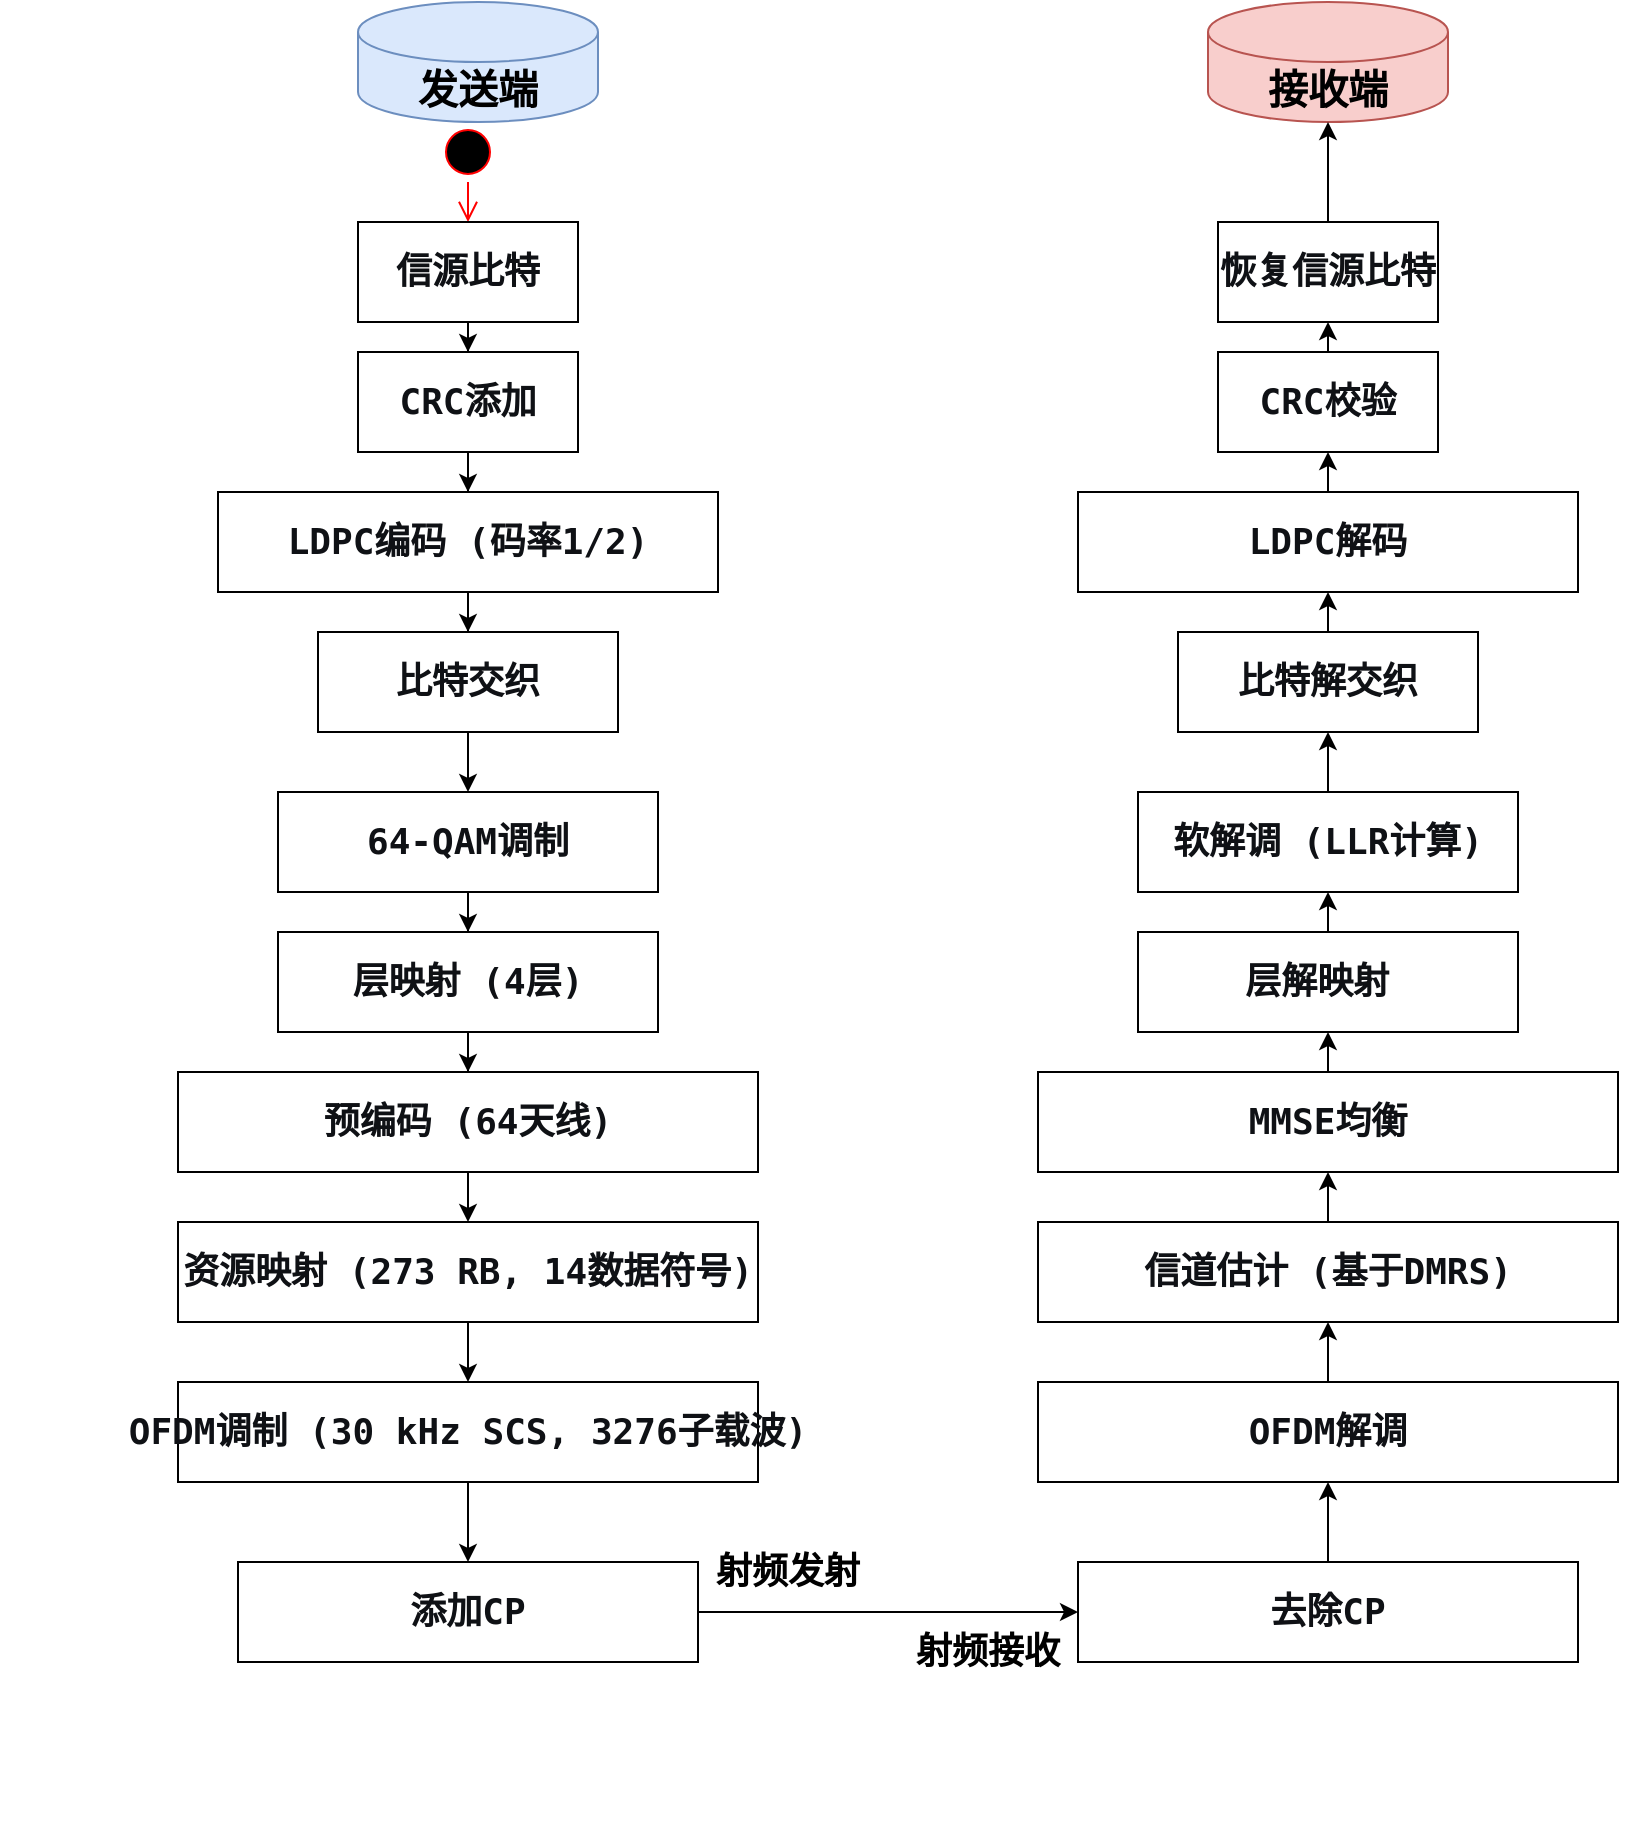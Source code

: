 <mxfile version="28.2.7">
  <diagram name="第 1 页" id="WYQrjpRqHInBqinPyGyh">
    <mxGraphModel dx="1418" dy="794" grid="1" gridSize="10" guides="1" tooltips="1" connect="1" arrows="1" fold="1" page="1" pageScale="1" pageWidth="827" pageHeight="1169" math="0" shadow="0">
      <root>
        <mxCell id="0" />
        <mxCell id="1" parent="0" />
        <mxCell id="lKNXnbfTxWwkjVr-S2yI-1" value="&lt;font style=&quot;font-size: 20px;&quot;&gt;&lt;b&gt;发送端&lt;/b&gt;&lt;/font&gt;" style="shape=cylinder3;whiteSpace=wrap;html=1;boundedLbl=1;backgroundOutline=1;size=15;fillColor=#dae8fc;strokeColor=#6c8ebf;" vertex="1" parent="1">
          <mxGeometry x="130" y="150" width="120" height="60" as="geometry" />
        </mxCell>
        <mxCell id="lKNXnbfTxWwkjVr-S2yI-2" value="&lt;font style=&quot;font-size: 20px;&quot;&gt;&lt;b&gt;接收端&lt;/b&gt;&lt;/font&gt;" style="shape=cylinder3;whiteSpace=wrap;html=1;boundedLbl=1;backgroundOutline=1;size=15;fillColor=#f8cecc;strokeColor=#b85450;" vertex="1" parent="1">
          <mxGeometry x="555" y="150" width="120" height="60" as="geometry" />
        </mxCell>
        <mxCell id="lKNXnbfTxWwkjVr-S2yI-3" value="" style="ellipse;html=1;shape=startState;fillColor=#000000;strokeColor=#ff0000;" vertex="1" parent="1">
          <mxGeometry x="170" y="210" width="30" height="30" as="geometry" />
        </mxCell>
        <mxCell id="lKNXnbfTxWwkjVr-S2yI-4" value="" style="edgeStyle=orthogonalEdgeStyle;html=1;verticalAlign=bottom;endArrow=open;endSize=8;strokeColor=#ff0000;rounded=0;" edge="1" source="lKNXnbfTxWwkjVr-S2yI-3" parent="1" target="lKNXnbfTxWwkjVr-S2yI-5">
          <mxGeometry relative="1" as="geometry">
            <mxPoint x="185" y="300" as="targetPoint" />
          </mxGeometry>
        </mxCell>
        <mxCell id="lKNXnbfTxWwkjVr-S2yI-7" value="" style="edgeStyle=orthogonalEdgeStyle;rounded=0;orthogonalLoop=1;jettySize=auto;html=1;" edge="1" parent="1" source="lKNXnbfTxWwkjVr-S2yI-5" target="lKNXnbfTxWwkjVr-S2yI-6">
          <mxGeometry relative="1" as="geometry" />
        </mxCell>
        <mxCell id="lKNXnbfTxWwkjVr-S2yI-5" value="&lt;pre style=&quot;font-variant-numeric: normal; font-variant-east-asian: normal; font-variant-alternates: normal; font-size-adjust: none; font-kerning: auto; font-optical-sizing: auto; font-feature-settings: normal; font-variation-settings: normal; font-variant-position: normal; font-variant-emoji: normal; font-stretch: normal; line-height: 22px; font-family: Menlo, Monaco, Consolas, &amp;quot;Cascadia Mono&amp;quot;, &amp;quot;Ubuntu Mono&amp;quot;, &amp;quot;DejaVu Sans Mono&amp;quot;, &amp;quot;Liberation Mono&amp;quot;, &amp;quot;JetBrains Mono&amp;quot;, &amp;quot;Fira Code&amp;quot;, Cousine, &amp;quot;Roboto Mono&amp;quot;, &amp;quot;Courier New&amp;quot;, Courier, sans-serif, system-ui; overflow: auto; text-wrap-mode: wrap; word-break: break-all; padding: 16px; color: rgb(15, 17, 21); text-align: start; margin: 0px !important;&quot;&gt;&lt;font style=&quot;font-size: 18px;&quot;&gt;&lt;b&gt;信源比特&lt;/b&gt;&lt;/font&gt;&lt;/pre&gt;" style="html=1;whiteSpace=wrap;" vertex="1" parent="1">
          <mxGeometry x="130" y="260" width="110" height="50" as="geometry" />
        </mxCell>
        <mxCell id="lKNXnbfTxWwkjVr-S2yI-9" value="" style="edgeStyle=orthogonalEdgeStyle;rounded=0;orthogonalLoop=1;jettySize=auto;html=1;" edge="1" parent="1" source="lKNXnbfTxWwkjVr-S2yI-6" target="lKNXnbfTxWwkjVr-S2yI-8">
          <mxGeometry relative="1" as="geometry" />
        </mxCell>
        <mxCell id="lKNXnbfTxWwkjVr-S2yI-6" value="&lt;pre style=&quot;font-variant-numeric: normal; font-variant-east-asian: normal; font-variant-alternates: normal; font-size-adjust: none; font-kerning: auto; font-optical-sizing: auto; font-feature-settings: normal; font-variation-settings: normal; font-variant-position: normal; font-variant-emoji: normal; font-stretch: normal; line-height: 22px; font-family: Menlo, Monaco, Consolas, &amp;quot;Cascadia Mono&amp;quot;, &amp;quot;Ubuntu Mono&amp;quot;, &amp;quot;DejaVu Sans Mono&amp;quot;, &amp;quot;Liberation Mono&amp;quot;, &amp;quot;JetBrains Mono&amp;quot;, &amp;quot;Fira Code&amp;quot;, Cousine, &amp;quot;Roboto Mono&amp;quot;, &amp;quot;Courier New&amp;quot;, Courier, sans-serif, system-ui; overflow: auto; text-wrap-mode: wrap; word-break: break-all; padding: 16px; color: rgb(15, 17, 21); text-align: start; margin: 0px !important;&quot;&gt;&lt;font style=&quot;font-size: 18px;&quot;&gt;&lt;b&gt;CRC添加&lt;/b&gt;&lt;/font&gt;&lt;/pre&gt;" style="html=1;whiteSpace=wrap;" vertex="1" parent="1">
          <mxGeometry x="130" y="325" width="110" height="50" as="geometry" />
        </mxCell>
        <mxCell id="lKNXnbfTxWwkjVr-S2yI-11" value="" style="edgeStyle=orthogonalEdgeStyle;rounded=0;orthogonalLoop=1;jettySize=auto;html=1;" edge="1" parent="1" source="lKNXnbfTxWwkjVr-S2yI-8" target="lKNXnbfTxWwkjVr-S2yI-10">
          <mxGeometry relative="1" as="geometry" />
        </mxCell>
        <mxCell id="lKNXnbfTxWwkjVr-S2yI-8" value="&lt;pre style=&quot;font-variant-numeric: normal; font-variant-east-asian: normal; font-variant-alternates: normal; font-size-adjust: none; font-kerning: auto; font-optical-sizing: auto; font-feature-settings: normal; font-variation-settings: normal; font-variant-position: normal; font-variant-emoji: normal; font-stretch: normal; line-height: 22px; font-family: Menlo, Monaco, Consolas, &amp;quot;Cascadia Mono&amp;quot;, &amp;quot;Ubuntu Mono&amp;quot;, &amp;quot;DejaVu Sans Mono&amp;quot;, &amp;quot;Liberation Mono&amp;quot;, &amp;quot;JetBrains Mono&amp;quot;, &amp;quot;Fira Code&amp;quot;, Cousine, &amp;quot;Roboto Mono&amp;quot;, &amp;quot;Courier New&amp;quot;, Courier, sans-serif, system-ui; overflow: auto; text-wrap-mode: wrap; word-break: break-all; padding: 16px; color: rgb(15, 17, 21); text-align: start; margin: 0px !important;&quot;&gt;&lt;pre style=&quot;font-variant-numeric: normal; font-variant-east-asian: normal; font-variant-alternates: normal; font-size-adjust: none; font-kerning: auto; font-optical-sizing: auto; font-feature-settings: normal; font-variation-settings: normal; font-variant-position: normal; font-variant-emoji: normal; font-stretch: normal; line-height: 22px; font-family: Menlo, Monaco, Consolas, &amp;quot;Cascadia Mono&amp;quot;, &amp;quot;Ubuntu Mono&amp;quot;, &amp;quot;DejaVu Sans Mono&amp;quot;, &amp;quot;Liberation Mono&amp;quot;, &amp;quot;JetBrains Mono&amp;quot;, &amp;quot;Fira Code&amp;quot;, Cousine, &amp;quot;Roboto Mono&amp;quot;, &amp;quot;Courier New&amp;quot;, Courier, sans-serif, system-ui; overflow: auto; text-wrap-mode: wrap; word-break: break-all; padding: 16px; margin: 0px !important;&quot;&gt;&lt;font style=&quot;font-size: 18px;&quot;&gt;&lt;b style=&quot;&quot;&gt;LDPC编码 (码率1/2)&lt;/b&gt;&lt;/font&gt;&lt;/pre&gt;&lt;/pre&gt;" style="html=1;whiteSpace=wrap;" vertex="1" parent="1">
          <mxGeometry x="60" y="395" width="250" height="50" as="geometry" />
        </mxCell>
        <mxCell id="lKNXnbfTxWwkjVr-S2yI-13" value="" style="edgeStyle=orthogonalEdgeStyle;rounded=0;orthogonalLoop=1;jettySize=auto;html=1;" edge="1" parent="1" source="lKNXnbfTxWwkjVr-S2yI-10" target="lKNXnbfTxWwkjVr-S2yI-12">
          <mxGeometry relative="1" as="geometry" />
        </mxCell>
        <mxCell id="lKNXnbfTxWwkjVr-S2yI-10" value="&lt;pre style=&quot;font-variant-numeric: normal; font-variant-east-asian: normal; font-variant-alternates: normal; font-size-adjust: none; font-kerning: auto; font-optical-sizing: auto; font-feature-settings: normal; font-variation-settings: normal; font-variant-position: normal; font-variant-emoji: normal; font-stretch: normal; line-height: 22px; font-family: Menlo, Monaco, Consolas, &amp;quot;Cascadia Mono&amp;quot;, &amp;quot;Ubuntu Mono&amp;quot;, &amp;quot;DejaVu Sans Mono&amp;quot;, &amp;quot;Liberation Mono&amp;quot;, &amp;quot;JetBrains Mono&amp;quot;, &amp;quot;Fira Code&amp;quot;, Cousine, &amp;quot;Roboto Mono&amp;quot;, &amp;quot;Courier New&amp;quot;, Courier, sans-serif, system-ui; overflow: auto; text-wrap-mode: wrap; word-break: break-all; padding: 16px; color: rgb(15, 17, 21); text-align: start; margin: 0px !important;&quot;&gt;&lt;pre style=&quot;font-variant-numeric: normal; font-variant-east-asian: normal; font-variant-alternates: normal; font-size-adjust: none; font-kerning: auto; font-optical-sizing: auto; font-feature-settings: normal; font-variation-settings: normal; font-variant-position: normal; font-variant-emoji: normal; font-stretch: normal; line-height: 22px; font-family: Menlo, Monaco, Consolas, &amp;quot;Cascadia Mono&amp;quot;, &amp;quot;Ubuntu Mono&amp;quot;, &amp;quot;DejaVu Sans Mono&amp;quot;, &amp;quot;Liberation Mono&amp;quot;, &amp;quot;JetBrains Mono&amp;quot;, &amp;quot;Fira Code&amp;quot;, Cousine, &amp;quot;Roboto Mono&amp;quot;, &amp;quot;Courier New&amp;quot;, Courier, sans-serif, system-ui; overflow: auto; text-wrap-mode: wrap; word-break: break-all; padding: 16px; margin: 0px !important;&quot;&gt;&lt;font style=&quot;font-size: 18px;&quot;&gt;&lt;b&gt;比特交织&lt;/b&gt;&lt;/font&gt;&lt;/pre&gt;&lt;/pre&gt;" style="html=1;whiteSpace=wrap;" vertex="1" parent="1">
          <mxGeometry x="110" y="465" width="150" height="50" as="geometry" />
        </mxCell>
        <mxCell id="lKNXnbfTxWwkjVr-S2yI-15" value="" style="edgeStyle=orthogonalEdgeStyle;rounded=0;orthogonalLoop=1;jettySize=auto;html=1;" edge="1" parent="1" source="lKNXnbfTxWwkjVr-S2yI-12" target="lKNXnbfTxWwkjVr-S2yI-14">
          <mxGeometry relative="1" as="geometry" />
        </mxCell>
        <mxCell id="lKNXnbfTxWwkjVr-S2yI-12" value="&lt;pre style=&quot;font-variant-numeric: normal; font-variant-east-asian: normal; font-variant-alternates: normal; font-size-adjust: none; font-kerning: auto; font-optical-sizing: auto; font-feature-settings: normal; font-variation-settings: normal; font-variant-position: normal; font-variant-emoji: normal; font-stretch: normal; line-height: 22px; font-family: Menlo, Monaco, Consolas, &amp;quot;Cascadia Mono&amp;quot;, &amp;quot;Ubuntu Mono&amp;quot;, &amp;quot;DejaVu Sans Mono&amp;quot;, &amp;quot;Liberation Mono&amp;quot;, &amp;quot;JetBrains Mono&amp;quot;, &amp;quot;Fira Code&amp;quot;, Cousine, &amp;quot;Roboto Mono&amp;quot;, &amp;quot;Courier New&amp;quot;, Courier, sans-serif, system-ui; overflow: auto; text-wrap-mode: wrap; word-break: break-all; padding: 16px; color: rgb(15, 17, 21); text-align: start; margin: 0px !important;&quot;&gt;&lt;pre style=&quot;font-variant-numeric: normal; font-variant-east-asian: normal; font-variant-alternates: normal; font-size-adjust: none; font-kerning: auto; font-optical-sizing: auto; font-feature-settings: normal; font-variation-settings: normal; font-variant-position: normal; font-variant-emoji: normal; font-stretch: normal; line-height: 22px; font-family: Menlo, Monaco, Consolas, &amp;quot;Cascadia Mono&amp;quot;, &amp;quot;Ubuntu Mono&amp;quot;, &amp;quot;DejaVu Sans Mono&amp;quot;, &amp;quot;Liberation Mono&amp;quot;, &amp;quot;JetBrains Mono&amp;quot;, &amp;quot;Fira Code&amp;quot;, Cousine, &amp;quot;Roboto Mono&amp;quot;, &amp;quot;Courier New&amp;quot;, Courier, sans-serif, system-ui; overflow: auto; text-wrap-mode: wrap; word-break: break-all; padding: 16px; margin: 0px !important;&quot;&gt;&lt;font style=&quot;font-size: 18px;&quot;&gt;&lt;b&gt;64-QAM调制&lt;/b&gt;&lt;/font&gt;&lt;/pre&gt;&lt;/pre&gt;" style="html=1;whiteSpace=wrap;" vertex="1" parent="1">
          <mxGeometry x="90" y="545" width="190" height="50" as="geometry" />
        </mxCell>
        <mxCell id="lKNXnbfTxWwkjVr-S2yI-17" value="" style="edgeStyle=orthogonalEdgeStyle;rounded=0;orthogonalLoop=1;jettySize=auto;html=1;" edge="1" parent="1" source="lKNXnbfTxWwkjVr-S2yI-14" target="lKNXnbfTxWwkjVr-S2yI-16">
          <mxGeometry relative="1" as="geometry" />
        </mxCell>
        <mxCell id="lKNXnbfTxWwkjVr-S2yI-14" value="&lt;pre style=&quot;font-variant-numeric: normal; font-variant-east-asian: normal; font-variant-alternates: normal; font-size-adjust: none; font-kerning: auto; font-optical-sizing: auto; font-feature-settings: normal; font-variation-settings: normal; font-variant-position: normal; font-variant-emoji: normal; font-stretch: normal; line-height: 22px; font-family: Menlo, Monaco, Consolas, &amp;quot;Cascadia Mono&amp;quot;, &amp;quot;Ubuntu Mono&amp;quot;, &amp;quot;DejaVu Sans Mono&amp;quot;, &amp;quot;Liberation Mono&amp;quot;, &amp;quot;JetBrains Mono&amp;quot;, &amp;quot;Fira Code&amp;quot;, Cousine, &amp;quot;Roboto Mono&amp;quot;, &amp;quot;Courier New&amp;quot;, Courier, sans-serif, system-ui; overflow: auto; text-wrap-mode: wrap; word-break: break-all; padding: 16px; color: rgb(15, 17, 21); text-align: start; margin: 0px !important;&quot;&gt;&lt;pre style=&quot;font-variant-numeric: normal; font-variant-east-asian: normal; font-variant-alternates: normal; font-size-adjust: none; font-kerning: auto; font-optical-sizing: auto; font-feature-settings: normal; font-variation-settings: normal; font-variant-position: normal; font-variant-emoji: normal; font-stretch: normal; line-height: 22px; font-family: Menlo, Monaco, Consolas, &amp;quot;Cascadia Mono&amp;quot;, &amp;quot;Ubuntu Mono&amp;quot;, &amp;quot;DejaVu Sans Mono&amp;quot;, &amp;quot;Liberation Mono&amp;quot;, &amp;quot;JetBrains Mono&amp;quot;, &amp;quot;Fira Code&amp;quot;, Cousine, &amp;quot;Roboto Mono&amp;quot;, &amp;quot;Courier New&amp;quot;, Courier, sans-serif, system-ui; overflow: auto; text-wrap-mode: wrap; word-break: break-all; padding: 16px; margin: 0px !important;&quot;&gt;&lt;font style=&quot;font-size: 18px;&quot;&gt;&lt;b&gt;层映射 (4层)&lt;/b&gt;&lt;/font&gt;&lt;/pre&gt;&lt;/pre&gt;" style="html=1;whiteSpace=wrap;" vertex="1" parent="1">
          <mxGeometry x="90" y="615" width="190" height="50" as="geometry" />
        </mxCell>
        <mxCell id="lKNXnbfTxWwkjVr-S2yI-19" value="" style="edgeStyle=orthogonalEdgeStyle;rounded=0;orthogonalLoop=1;jettySize=auto;html=1;" edge="1" parent="1" source="lKNXnbfTxWwkjVr-S2yI-16" target="lKNXnbfTxWwkjVr-S2yI-18">
          <mxGeometry relative="1" as="geometry" />
        </mxCell>
        <mxCell id="lKNXnbfTxWwkjVr-S2yI-16" value="&lt;pre style=&quot;font-variant-numeric: normal; font-variant-east-asian: normal; font-variant-alternates: normal; font-size-adjust: none; font-kerning: auto; font-optical-sizing: auto; font-feature-settings: normal; font-variation-settings: normal; font-variant-position: normal; font-variant-emoji: normal; font-stretch: normal; line-height: 22px; font-family: Menlo, Monaco, Consolas, &amp;quot;Cascadia Mono&amp;quot;, &amp;quot;Ubuntu Mono&amp;quot;, &amp;quot;DejaVu Sans Mono&amp;quot;, &amp;quot;Liberation Mono&amp;quot;, &amp;quot;JetBrains Mono&amp;quot;, &amp;quot;Fira Code&amp;quot;, Cousine, &amp;quot;Roboto Mono&amp;quot;, &amp;quot;Courier New&amp;quot;, Courier, sans-serif, system-ui; overflow: auto; text-wrap-mode: wrap; word-break: break-all; padding: 16px; color: rgb(15, 17, 21); text-align: start; margin: 0px !important;&quot;&gt;&lt;pre style=&quot;font-variant-numeric: normal; font-variant-east-asian: normal; font-variant-alternates: normal; font-size-adjust: none; font-kerning: auto; font-optical-sizing: auto; font-feature-settings: normal; font-variation-settings: normal; font-variant-position: normal; font-variant-emoji: normal; font-stretch: normal; line-height: 22px; font-family: Menlo, Monaco, Consolas, &amp;quot;Cascadia Mono&amp;quot;, &amp;quot;Ubuntu Mono&amp;quot;, &amp;quot;DejaVu Sans Mono&amp;quot;, &amp;quot;Liberation Mono&amp;quot;, &amp;quot;JetBrains Mono&amp;quot;, &amp;quot;Fira Code&amp;quot;, Cousine, &amp;quot;Roboto Mono&amp;quot;, &amp;quot;Courier New&amp;quot;, Courier, sans-serif, system-ui; overflow: auto; text-wrap-mode: wrap; word-break: break-all; padding: 16px; margin: 0px !important;&quot;&gt;&lt;font style=&quot;font-size: 18px;&quot;&gt;&lt;b&gt;预编码 (64天线)&lt;/b&gt;&lt;/font&gt;&lt;/pre&gt;&lt;/pre&gt;" style="html=1;whiteSpace=wrap;" vertex="1" parent="1">
          <mxGeometry x="40" y="685" width="290" height="50" as="geometry" />
        </mxCell>
        <mxCell id="lKNXnbfTxWwkjVr-S2yI-21" value="" style="edgeStyle=orthogonalEdgeStyle;rounded=0;orthogonalLoop=1;jettySize=auto;html=1;" edge="1" parent="1" source="lKNXnbfTxWwkjVr-S2yI-18" target="lKNXnbfTxWwkjVr-S2yI-20">
          <mxGeometry relative="1" as="geometry" />
        </mxCell>
        <mxCell id="lKNXnbfTxWwkjVr-S2yI-18" value="&lt;pre style=&quot;font-variant-numeric: normal; font-variant-east-asian: normal; font-variant-alternates: normal; font-size-adjust: none; font-kerning: auto; font-optical-sizing: auto; font-feature-settings: normal; font-variation-settings: normal; font-variant-position: normal; font-variant-emoji: normal; font-stretch: normal; line-height: 22px; font-family: Menlo, Monaco, Consolas, &amp;quot;Cascadia Mono&amp;quot;, &amp;quot;Ubuntu Mono&amp;quot;, &amp;quot;DejaVu Sans Mono&amp;quot;, &amp;quot;Liberation Mono&amp;quot;, &amp;quot;JetBrains Mono&amp;quot;, &amp;quot;Fira Code&amp;quot;, Cousine, &amp;quot;Roboto Mono&amp;quot;, &amp;quot;Courier New&amp;quot;, Courier, sans-serif, system-ui; overflow: auto; text-wrap-mode: wrap; word-break: break-all; padding: 16px; color: rgb(15, 17, 21); text-align: start; margin: 0px !important;&quot;&gt;&lt;pre style=&quot;font-variant-numeric: normal; font-variant-east-asian: normal; font-variant-alternates: normal; font-size-adjust: none; font-kerning: auto; font-optical-sizing: auto; font-feature-settings: normal; font-variation-settings: normal; font-variant-position: normal; font-variant-emoji: normal; font-stretch: normal; line-height: 22px; font-family: Menlo, Monaco, Consolas, &amp;quot;Cascadia Mono&amp;quot;, &amp;quot;Ubuntu Mono&amp;quot;, &amp;quot;DejaVu Sans Mono&amp;quot;, &amp;quot;Liberation Mono&amp;quot;, &amp;quot;JetBrains Mono&amp;quot;, &amp;quot;Fira Code&amp;quot;, Cousine, &amp;quot;Roboto Mono&amp;quot;, &amp;quot;Courier New&amp;quot;, Courier, sans-serif, system-ui; overflow: auto; text-wrap-mode: wrap; word-break: break-all; padding: 16px; margin: 0px !important;&quot;&gt;&lt;pre style=&quot;font-variant-numeric: normal; font-variant-east-asian: normal; font-variant-alternates: normal; font-size-adjust: none; font-kerning: auto; font-optical-sizing: auto; font-feature-settings: normal; font-variation-settings: normal; font-variant-position: normal; font-variant-emoji: normal; font-stretch: normal; line-height: 22px; font-family: Menlo, Monaco, Consolas, &amp;quot;Cascadia Mono&amp;quot;, &amp;quot;Ubuntu Mono&amp;quot;, &amp;quot;DejaVu Sans Mono&amp;quot;, &amp;quot;Liberation Mono&amp;quot;, &amp;quot;JetBrains Mono&amp;quot;, &amp;quot;Fira Code&amp;quot;, Cousine, &amp;quot;Roboto Mono&amp;quot;, &amp;quot;Courier New&amp;quot;, Courier, sans-serif, system-ui; overflow: auto; text-wrap-mode: wrap; word-break: break-all; padding: 16px; margin: 0px !important;&quot;&gt;&lt;font style=&quot;font-size: 18px;&quot;&gt;&lt;b&gt;资源映射 (273 RB, 14数据符号)&lt;/b&gt;&lt;/font&gt;&lt;/pre&gt;&lt;/pre&gt;&lt;/pre&gt;" style="html=1;whiteSpace=wrap;" vertex="1" parent="1">
          <mxGeometry x="40" y="760" width="290" height="50" as="geometry" />
        </mxCell>
        <mxCell id="lKNXnbfTxWwkjVr-S2yI-23" value="" style="edgeStyle=orthogonalEdgeStyle;rounded=0;orthogonalLoop=1;jettySize=auto;html=1;" edge="1" parent="1" source="lKNXnbfTxWwkjVr-S2yI-20" target="lKNXnbfTxWwkjVr-S2yI-22">
          <mxGeometry relative="1" as="geometry" />
        </mxCell>
        <mxCell id="lKNXnbfTxWwkjVr-S2yI-20" value="&lt;pre style=&quot;font-variant-numeric: normal; font-variant-east-asian: normal; font-variant-alternates: normal; font-size-adjust: none; font-kerning: auto; font-optical-sizing: auto; font-feature-settings: normal; font-variation-settings: normal; font-variant-position: normal; font-variant-emoji: normal; font-stretch: normal; line-height: 22px; font-family: Menlo, Monaco, Consolas, &amp;quot;Cascadia Mono&amp;quot;, &amp;quot;Ubuntu Mono&amp;quot;, &amp;quot;DejaVu Sans Mono&amp;quot;, &amp;quot;Liberation Mono&amp;quot;, &amp;quot;JetBrains Mono&amp;quot;, &amp;quot;Fira Code&amp;quot;, Cousine, &amp;quot;Roboto Mono&amp;quot;, &amp;quot;Courier New&amp;quot;, Courier, sans-serif, system-ui; overflow: auto; text-wrap-mode: wrap; word-break: break-all; padding: 16px; color: rgb(15, 17, 21); text-align: start; margin: 0px !important;&quot;&gt;&lt;pre style=&quot;font-variant-numeric: normal; font-variant-east-asian: normal; font-variant-alternates: normal; font-size-adjust: none; font-kerning: auto; font-optical-sizing: auto; font-feature-settings: normal; font-variation-settings: normal; font-variant-position: normal; font-variant-emoji: normal; font-stretch: normal; line-height: 22px; font-family: Menlo, Monaco, Consolas, &amp;quot;Cascadia Mono&amp;quot;, &amp;quot;Ubuntu Mono&amp;quot;, &amp;quot;DejaVu Sans Mono&amp;quot;, &amp;quot;Liberation Mono&amp;quot;, &amp;quot;JetBrains Mono&amp;quot;, &amp;quot;Fira Code&amp;quot;, Cousine, &amp;quot;Roboto Mono&amp;quot;, &amp;quot;Courier New&amp;quot;, Courier, sans-serif, system-ui; overflow: auto; text-wrap-mode: wrap; word-break: break-all; padding: 16px; margin: 0px !important;&quot;&gt;&lt;pre style=&quot;font-variant-numeric: normal; font-variant-east-asian: normal; font-variant-alternates: normal; font-size-adjust: none; font-kerning: auto; font-optical-sizing: auto; font-feature-settings: normal; font-variation-settings: normal; font-variant-position: normal; font-variant-emoji: normal; font-stretch: normal; line-height: 22px; font-family: Menlo, Monaco, Consolas, &amp;quot;Cascadia Mono&amp;quot;, &amp;quot;Ubuntu Mono&amp;quot;, &amp;quot;DejaVu Sans Mono&amp;quot;, &amp;quot;Liberation Mono&amp;quot;, &amp;quot;JetBrains Mono&amp;quot;, &amp;quot;Fira Code&amp;quot;, Cousine, &amp;quot;Roboto Mono&amp;quot;, &amp;quot;Courier New&amp;quot;, Courier, sans-serif, system-ui; overflow: auto; text-wrap-mode: wrap; word-break: break-all; padding: 16px; margin: 0px !important;&quot;&gt;&lt;pre style=&quot;font-variant-numeric: normal; font-variant-east-asian: normal; font-variant-alternates: normal; font-size-adjust: none; font-kerning: auto; font-optical-sizing: auto; font-feature-settings: normal; font-variation-settings: normal; font-variant-position: normal; font-variant-emoji: normal; font-stretch: normal; line-height: 22px; font-family: Menlo, Monaco, Consolas, &amp;quot;Cascadia Mono&amp;quot;, &amp;quot;Ubuntu Mono&amp;quot;, &amp;quot;DejaVu Sans Mono&amp;quot;, &amp;quot;Liberation Mono&amp;quot;, &amp;quot;JetBrains Mono&amp;quot;, &amp;quot;Fira Code&amp;quot;, Cousine, &amp;quot;Roboto Mono&amp;quot;, &amp;quot;Courier New&amp;quot;, Courier, sans-serif, system-ui; overflow: auto; text-wrap-mode: wrap; word-break: break-all; padding: 16px; margin: 0px !important;&quot;&gt;&lt;font style=&quot;font-size: 18px;&quot;&gt;&lt;b&gt;OFDM调制 (30 kHz SCS, 3276子载波)&lt;/b&gt;&lt;/font&gt;&lt;/pre&gt;&lt;/pre&gt;&lt;/pre&gt;&lt;/pre&gt;" style="html=1;whiteSpace=wrap;" vertex="1" parent="1">
          <mxGeometry x="40" y="840" width="290" height="50" as="geometry" />
        </mxCell>
        <mxCell id="lKNXnbfTxWwkjVr-S2yI-25" value="" style="edgeStyle=orthogonalEdgeStyle;rounded=0;orthogonalLoop=1;jettySize=auto;html=1;" edge="1" parent="1" source="lKNXnbfTxWwkjVr-S2yI-22" target="lKNXnbfTxWwkjVr-S2yI-24">
          <mxGeometry relative="1" as="geometry" />
        </mxCell>
        <mxCell id="lKNXnbfTxWwkjVr-S2yI-22" value="&lt;pre style=&quot;font-variant-numeric: normal; font-variant-east-asian: normal; font-variant-alternates: normal; font-size-adjust: none; font-kerning: auto; font-optical-sizing: auto; font-feature-settings: normal; font-variation-settings: normal; font-variant-position: normal; font-variant-emoji: normal; font-stretch: normal; line-height: 22px; font-family: Menlo, Monaco, Consolas, &amp;quot;Cascadia Mono&amp;quot;, &amp;quot;Ubuntu Mono&amp;quot;, &amp;quot;DejaVu Sans Mono&amp;quot;, &amp;quot;Liberation Mono&amp;quot;, &amp;quot;JetBrains Mono&amp;quot;, &amp;quot;Fira Code&amp;quot;, Cousine, &amp;quot;Roboto Mono&amp;quot;, &amp;quot;Courier New&amp;quot;, Courier, sans-serif, system-ui; overflow: auto; text-wrap-mode: wrap; word-break: break-all; padding: 16px; color: rgb(15, 17, 21); text-align: start; margin: 0px !important;&quot;&gt;&lt;pre style=&quot;font-variant-numeric: normal; font-variant-east-asian: normal; font-variant-alternates: normal; font-size-adjust: none; font-kerning: auto; font-optical-sizing: auto; font-feature-settings: normal; font-variation-settings: normal; font-variant-position: normal; font-variant-emoji: normal; font-stretch: normal; line-height: 22px; font-family: Menlo, Monaco, Consolas, &amp;quot;Cascadia Mono&amp;quot;, &amp;quot;Ubuntu Mono&amp;quot;, &amp;quot;DejaVu Sans Mono&amp;quot;, &amp;quot;Liberation Mono&amp;quot;, &amp;quot;JetBrains Mono&amp;quot;, &amp;quot;Fira Code&amp;quot;, Cousine, &amp;quot;Roboto Mono&amp;quot;, &amp;quot;Courier New&amp;quot;, Courier, sans-serif, system-ui; overflow: auto; text-wrap-mode: wrap; word-break: break-all; padding: 16px; margin: 0px !important;&quot;&gt;&lt;pre style=&quot;font-variant-numeric: normal; font-variant-east-asian: normal; font-variant-alternates: normal; font-size-adjust: none; font-kerning: auto; font-optical-sizing: auto; font-feature-settings: normal; font-variation-settings: normal; font-variant-position: normal; font-variant-emoji: normal; font-stretch: normal; line-height: 22px; font-family: Menlo, Monaco, Consolas, &amp;quot;Cascadia Mono&amp;quot;, &amp;quot;Ubuntu Mono&amp;quot;, &amp;quot;DejaVu Sans Mono&amp;quot;, &amp;quot;Liberation Mono&amp;quot;, &amp;quot;JetBrains Mono&amp;quot;, &amp;quot;Fira Code&amp;quot;, Cousine, &amp;quot;Roboto Mono&amp;quot;, &amp;quot;Courier New&amp;quot;, Courier, sans-serif, system-ui; overflow: auto; text-wrap-mode: wrap; word-break: break-all; padding: 16px; margin: 0px !important;&quot;&gt;&lt;pre style=&quot;font-variant-numeric: normal; font-variant-east-asian: normal; font-variant-alternates: normal; font-size-adjust: none; font-kerning: auto; font-optical-sizing: auto; font-feature-settings: normal; font-variation-settings: normal; font-variant-position: normal; font-variant-emoji: normal; font-stretch: normal; line-height: 22px; font-family: Menlo, Monaco, Consolas, &amp;quot;Cascadia Mono&amp;quot;, &amp;quot;Ubuntu Mono&amp;quot;, &amp;quot;DejaVu Sans Mono&amp;quot;, &amp;quot;Liberation Mono&amp;quot;, &amp;quot;JetBrains Mono&amp;quot;, &amp;quot;Fira Code&amp;quot;, Cousine, &amp;quot;Roboto Mono&amp;quot;, &amp;quot;Courier New&amp;quot;, Courier, sans-serif, system-ui; overflow: auto; text-wrap-mode: wrap; word-break: break-all; padding: 16px; margin: 0px !important;&quot;&gt;&lt;pre style=&quot;font-variant-numeric: normal; font-variant-east-asian: normal; font-variant-alternates: normal; font-size-adjust: none; font-kerning: auto; font-optical-sizing: auto; font-feature-settings: normal; font-variation-settings: normal; font-variant-position: normal; font-variant-emoji: normal; font-stretch: normal; line-height: 22px; font-family: Menlo, Monaco, Consolas, &amp;quot;Cascadia Mono&amp;quot;, &amp;quot;Ubuntu Mono&amp;quot;, &amp;quot;DejaVu Sans Mono&amp;quot;, &amp;quot;Liberation Mono&amp;quot;, &amp;quot;JetBrains Mono&amp;quot;, &amp;quot;Fira Code&amp;quot;, Cousine, &amp;quot;Roboto Mono&amp;quot;, &amp;quot;Courier New&amp;quot;, Courier, sans-serif, system-ui; overflow: auto; text-wrap-mode: wrap; word-break: break-all; padding: 16px; margin: 0px !important;&quot;&gt;&lt;font style=&quot;font-size: 18px;&quot;&gt;&lt;b&gt;添加CP&lt;/b&gt;&lt;/font&gt;&lt;/pre&gt;&lt;/pre&gt;&lt;/pre&gt;&lt;/pre&gt;&lt;/pre&gt;" style="html=1;whiteSpace=wrap;" vertex="1" parent="1">
          <mxGeometry x="70" y="930" width="230" height="50" as="geometry" />
        </mxCell>
        <mxCell id="lKNXnbfTxWwkjVr-S2yI-47" value="" style="edgeStyle=orthogonalEdgeStyle;rounded=0;orthogonalLoop=1;jettySize=auto;html=1;" edge="1" parent="1" source="lKNXnbfTxWwkjVr-S2yI-24" target="lKNXnbfTxWwkjVr-S2yI-46">
          <mxGeometry relative="1" as="geometry" />
        </mxCell>
        <mxCell id="lKNXnbfTxWwkjVr-S2yI-24" value="&lt;pre style=&quot;font-variant-numeric: normal; font-variant-east-asian: normal; font-variant-alternates: normal; font-size-adjust: none; font-kerning: auto; font-optical-sizing: auto; font-feature-settings: normal; font-variation-settings: normal; font-variant-position: normal; font-variant-emoji: normal; font-stretch: normal; line-height: 22px; font-family: Menlo, Monaco, Consolas, &amp;quot;Cascadia Mono&amp;quot;, &amp;quot;Ubuntu Mono&amp;quot;, &amp;quot;DejaVu Sans Mono&amp;quot;, &amp;quot;Liberation Mono&amp;quot;, &amp;quot;JetBrains Mono&amp;quot;, &amp;quot;Fira Code&amp;quot;, Cousine, &amp;quot;Roboto Mono&amp;quot;, &amp;quot;Courier New&amp;quot;, Courier, sans-serif, system-ui; overflow: auto; text-wrap-mode: wrap; word-break: break-all; padding: 16px; color: rgb(15, 17, 21); text-align: start; margin: 0px !important;&quot;&gt;&lt;pre style=&quot;font-variant-numeric: normal; font-variant-east-asian: normal; font-variant-alternates: normal; font-size-adjust: none; font-kerning: auto; font-optical-sizing: auto; font-feature-settings: normal; font-variation-settings: normal; font-variant-position: normal; font-variant-emoji: normal; font-stretch: normal; line-height: 22px; font-family: Menlo, Monaco, Consolas, &amp;quot;Cascadia Mono&amp;quot;, &amp;quot;Ubuntu Mono&amp;quot;, &amp;quot;DejaVu Sans Mono&amp;quot;, &amp;quot;Liberation Mono&amp;quot;, &amp;quot;JetBrains Mono&amp;quot;, &amp;quot;Fira Code&amp;quot;, Cousine, &amp;quot;Roboto Mono&amp;quot;, &amp;quot;Courier New&amp;quot;, Courier, sans-serif, system-ui; overflow: auto; text-wrap-mode: wrap; word-break: break-all; padding: 16px; margin: 0px !important;&quot;&gt;&lt;pre style=&quot;font-variant-numeric: normal; font-variant-east-asian: normal; font-variant-alternates: normal; font-size-adjust: none; font-kerning: auto; font-optical-sizing: auto; font-feature-settings: normal; font-variation-settings: normal; font-variant-position: normal; font-variant-emoji: normal; font-stretch: normal; line-height: 22px; font-family: Menlo, Monaco, Consolas, &amp;quot;Cascadia Mono&amp;quot;, &amp;quot;Ubuntu Mono&amp;quot;, &amp;quot;DejaVu Sans Mono&amp;quot;, &amp;quot;Liberation Mono&amp;quot;, &amp;quot;JetBrains Mono&amp;quot;, &amp;quot;Fira Code&amp;quot;, Cousine, &amp;quot;Roboto Mono&amp;quot;, &amp;quot;Courier New&amp;quot;, Courier, sans-serif, system-ui; overflow: auto; text-wrap-mode: wrap; word-break: break-all; padding: 16px; margin: 0px !important;&quot;&gt;&lt;pre style=&quot;font-variant-numeric: normal; font-variant-east-asian: normal; font-variant-alternates: normal; font-size-adjust: none; font-kerning: auto; font-optical-sizing: auto; font-feature-settings: normal; font-variation-settings: normal; font-variant-position: normal; font-variant-emoji: normal; font-stretch: normal; line-height: 22px; font-family: Menlo, Monaco, Consolas, &amp;quot;Cascadia Mono&amp;quot;, &amp;quot;Ubuntu Mono&amp;quot;, &amp;quot;DejaVu Sans Mono&amp;quot;, &amp;quot;Liberation Mono&amp;quot;, &amp;quot;JetBrains Mono&amp;quot;, &amp;quot;Fira Code&amp;quot;, Cousine, &amp;quot;Roboto Mono&amp;quot;, &amp;quot;Courier New&amp;quot;, Courier, sans-serif, system-ui; overflow: auto; text-wrap-mode: wrap; word-break: break-all; padding: 16px; margin: 0px !important;&quot;&gt;&lt;pre style=&quot;font-variant-numeric: normal; font-variant-east-asian: normal; font-variant-alternates: normal; font-size-adjust: none; font-kerning: auto; font-optical-sizing: auto; font-feature-settings: normal; font-variation-settings: normal; font-variant-position: normal; font-variant-emoji: normal; font-stretch: normal; line-height: 22px; font-family: Menlo, Monaco, Consolas, &amp;quot;Cascadia Mono&amp;quot;, &amp;quot;Ubuntu Mono&amp;quot;, &amp;quot;DejaVu Sans Mono&amp;quot;, &amp;quot;Liberation Mono&amp;quot;, &amp;quot;JetBrains Mono&amp;quot;, &amp;quot;Fira Code&amp;quot;, Cousine, &amp;quot;Roboto Mono&amp;quot;, &amp;quot;Courier New&amp;quot;, Courier, sans-serif, system-ui; overflow: auto; text-wrap-mode: wrap; word-break: break-all; padding: 16px; margin: 0px !important;&quot;&gt;&lt;pre style=&quot;font-variant-numeric: normal; font-variant-east-asian: normal; font-variant-alternates: normal; font-size-adjust: none; font-kerning: auto; font-optical-sizing: auto; font-feature-settings: normal; font-variation-settings: normal; font-variant-position: normal; font-variant-emoji: normal; font-stretch: normal; line-height: 22px; font-family: Menlo, Monaco, Consolas, &amp;quot;Cascadia Mono&amp;quot;, &amp;quot;Ubuntu Mono&amp;quot;, &amp;quot;DejaVu Sans Mono&amp;quot;, &amp;quot;Liberation Mono&amp;quot;, &amp;quot;JetBrains Mono&amp;quot;, &amp;quot;Fira Code&amp;quot;, Cousine, &amp;quot;Roboto Mono&amp;quot;, &amp;quot;Courier New&amp;quot;, Courier, sans-serif, system-ui; overflow: auto; text-wrap-mode: wrap; word-break: break-all; padding: 16px; margin: 0px !important;&quot;&gt;&lt;font style=&quot;font-size: 18px;&quot;&gt;&lt;b&gt;去除CP&lt;/b&gt;&lt;/font&gt;&lt;/pre&gt;&lt;/pre&gt;&lt;/pre&gt;&lt;/pre&gt;&lt;/pre&gt;&lt;/pre&gt;" style="html=1;whiteSpace=wrap;" vertex="1" parent="1">
          <mxGeometry x="490" y="930" width="250" height="50" as="geometry" />
        </mxCell>
        <mxCell id="lKNXnbfTxWwkjVr-S2yI-28" value="&lt;font style=&quot;font-size: 18px;&quot;&gt;&lt;b&gt;射频发射&lt;/b&gt;&lt;/font&gt;" style="text;html=1;whiteSpace=wrap;strokeColor=none;fillColor=none;align=center;verticalAlign=middle;rounded=0;" vertex="1" parent="1">
          <mxGeometry x="300" y="920" width="90" height="30" as="geometry" />
        </mxCell>
        <mxCell id="lKNXnbfTxWwkjVr-S2yI-29" value="&lt;font style=&quot;font-size: 18px;&quot;&gt;&lt;b&gt;射频接收&lt;/b&gt;&lt;/font&gt;" style="text;html=1;whiteSpace=wrap;strokeColor=none;fillColor=none;align=center;verticalAlign=middle;rounded=0;" vertex="1" parent="1">
          <mxGeometry x="400" y="960" width="90" height="30" as="geometry" />
        </mxCell>
        <mxCell id="lKNXnbfTxWwkjVr-S2yI-59" value="" style="edgeStyle=orthogonalEdgeStyle;rounded=0;orthogonalLoop=1;jettySize=auto;html=1;" edge="1" parent="1" source="lKNXnbfTxWwkjVr-S2yI-31" target="lKNXnbfTxWwkjVr-S2yI-2">
          <mxGeometry relative="1" as="geometry" />
        </mxCell>
        <mxCell id="lKNXnbfTxWwkjVr-S2yI-31" value="&lt;pre style=&quot;font-variant-numeric: normal; font-variant-east-asian: normal; font-variant-alternates: normal; font-size-adjust: none; font-kerning: auto; font-optical-sizing: auto; font-feature-settings: normal; font-variation-settings: normal; font-variant-position: normal; font-variant-emoji: normal; font-stretch: normal; line-height: 22px; font-family: Menlo, Monaco, Consolas, &amp;quot;Cascadia Mono&amp;quot;, &amp;quot;Ubuntu Mono&amp;quot;, &amp;quot;DejaVu Sans Mono&amp;quot;, &amp;quot;Liberation Mono&amp;quot;, &amp;quot;JetBrains Mono&amp;quot;, &amp;quot;Fira Code&amp;quot;, Cousine, &amp;quot;Roboto Mono&amp;quot;, &amp;quot;Courier New&amp;quot;, Courier, sans-serif, system-ui; overflow: auto; text-wrap-mode: wrap; word-break: break-all; padding: 16px; color: rgb(15, 17, 21); text-align: start; margin: 0px !important;&quot;&gt;&lt;font style=&quot;font-size: 18px;&quot;&gt;&lt;b&gt;恢复信源比特&lt;/b&gt;&lt;/font&gt;&lt;/pre&gt;" style="html=1;whiteSpace=wrap;" vertex="1" parent="1">
          <mxGeometry x="560" y="260" width="110" height="50" as="geometry" />
        </mxCell>
        <mxCell id="lKNXnbfTxWwkjVr-S2yI-58" style="edgeStyle=orthogonalEdgeStyle;rounded=0;orthogonalLoop=1;jettySize=auto;html=1;exitX=0.5;exitY=0;exitDx=0;exitDy=0;entryX=0.5;entryY=1;entryDx=0;entryDy=0;" edge="1" parent="1" source="lKNXnbfTxWwkjVr-S2yI-33" target="lKNXnbfTxWwkjVr-S2yI-31">
          <mxGeometry relative="1" as="geometry" />
        </mxCell>
        <mxCell id="lKNXnbfTxWwkjVr-S2yI-33" value="&lt;pre style=&quot;font-variant-numeric: normal; font-variant-east-asian: normal; font-variant-alternates: normal; font-size-adjust: none; font-kerning: auto; font-optical-sizing: auto; font-feature-settings: normal; font-variation-settings: normal; font-variant-position: normal; font-variant-emoji: normal; font-stretch: normal; line-height: 22px; font-family: Menlo, Monaco, Consolas, &amp;quot;Cascadia Mono&amp;quot;, &amp;quot;Ubuntu Mono&amp;quot;, &amp;quot;DejaVu Sans Mono&amp;quot;, &amp;quot;Liberation Mono&amp;quot;, &amp;quot;JetBrains Mono&amp;quot;, &amp;quot;Fira Code&amp;quot;, Cousine, &amp;quot;Roboto Mono&amp;quot;, &amp;quot;Courier New&amp;quot;, Courier, sans-serif, system-ui; overflow: auto; text-wrap-mode: wrap; word-break: break-all; padding: 16px; color: rgb(15, 17, 21); text-align: start; margin: 0px !important;&quot;&gt;&lt;font style=&quot;font-size: 18px;&quot;&gt;&lt;b&gt;CRC校验&lt;/b&gt;&lt;/font&gt;&lt;/pre&gt;" style="html=1;whiteSpace=wrap;" vertex="1" parent="1">
          <mxGeometry x="560" y="325" width="110" height="50" as="geometry" />
        </mxCell>
        <mxCell id="lKNXnbfTxWwkjVr-S2yI-57" style="edgeStyle=orthogonalEdgeStyle;rounded=0;orthogonalLoop=1;jettySize=auto;html=1;exitX=0.5;exitY=0;exitDx=0;exitDy=0;entryX=0.5;entryY=1;entryDx=0;entryDy=0;" edge="1" parent="1" source="lKNXnbfTxWwkjVr-S2yI-35" target="lKNXnbfTxWwkjVr-S2yI-33">
          <mxGeometry relative="1" as="geometry" />
        </mxCell>
        <mxCell id="lKNXnbfTxWwkjVr-S2yI-35" value="&lt;pre style=&quot;font-variant-numeric: normal; font-variant-east-asian: normal; font-variant-alternates: normal; font-size-adjust: none; font-kerning: auto; font-optical-sizing: auto; font-feature-settings: normal; font-variation-settings: normal; font-variant-position: normal; font-variant-emoji: normal; font-stretch: normal; line-height: 22px; font-family: Menlo, Monaco, Consolas, &amp;quot;Cascadia Mono&amp;quot;, &amp;quot;Ubuntu Mono&amp;quot;, &amp;quot;DejaVu Sans Mono&amp;quot;, &amp;quot;Liberation Mono&amp;quot;, &amp;quot;JetBrains Mono&amp;quot;, &amp;quot;Fira Code&amp;quot;, Cousine, &amp;quot;Roboto Mono&amp;quot;, &amp;quot;Courier New&amp;quot;, Courier, sans-serif, system-ui; overflow: auto; text-wrap-mode: wrap; word-break: break-all; padding: 16px; color: rgb(15, 17, 21); text-align: start; margin: 0px !important;&quot;&gt;&lt;pre style=&quot;font-variant-numeric: normal; font-variant-east-asian: normal; font-variant-alternates: normal; font-size-adjust: none; font-kerning: auto; font-optical-sizing: auto; font-feature-settings: normal; font-variation-settings: normal; font-variant-position: normal; font-variant-emoji: normal; font-stretch: normal; line-height: 22px; font-family: Menlo, Monaco, Consolas, &amp;quot;Cascadia Mono&amp;quot;, &amp;quot;Ubuntu Mono&amp;quot;, &amp;quot;DejaVu Sans Mono&amp;quot;, &amp;quot;Liberation Mono&amp;quot;, &amp;quot;JetBrains Mono&amp;quot;, &amp;quot;Fira Code&amp;quot;, Cousine, &amp;quot;Roboto Mono&amp;quot;, &amp;quot;Courier New&amp;quot;, Courier, sans-serif, system-ui; overflow: auto; text-wrap-mode: wrap; word-break: break-all; padding: 16px; margin: 0px !important;&quot;&gt;&lt;font style=&quot;font-size: 18px;&quot;&gt;&lt;b style=&quot;&quot;&gt;LDPC解码&lt;/b&gt;&lt;/font&gt;&lt;/pre&gt;&lt;/pre&gt;" style="html=1;whiteSpace=wrap;" vertex="1" parent="1">
          <mxGeometry x="490" y="395" width="250" height="50" as="geometry" />
        </mxCell>
        <mxCell id="lKNXnbfTxWwkjVr-S2yI-54" style="edgeStyle=orthogonalEdgeStyle;rounded=0;orthogonalLoop=1;jettySize=auto;html=1;exitX=0.5;exitY=0;exitDx=0;exitDy=0;entryX=0.5;entryY=1;entryDx=0;entryDy=0;" edge="1" parent="1" source="lKNXnbfTxWwkjVr-S2yI-37" target="lKNXnbfTxWwkjVr-S2yI-35">
          <mxGeometry relative="1" as="geometry" />
        </mxCell>
        <mxCell id="lKNXnbfTxWwkjVr-S2yI-37" value="&lt;pre style=&quot;font-variant-numeric: normal; font-variant-east-asian: normal; font-variant-alternates: normal; font-size-adjust: none; font-kerning: auto; font-optical-sizing: auto; font-feature-settings: normal; font-variation-settings: normal; font-variant-position: normal; font-variant-emoji: normal; font-stretch: normal; line-height: 22px; font-family: Menlo, Monaco, Consolas, &amp;quot;Cascadia Mono&amp;quot;, &amp;quot;Ubuntu Mono&amp;quot;, &amp;quot;DejaVu Sans Mono&amp;quot;, &amp;quot;Liberation Mono&amp;quot;, &amp;quot;JetBrains Mono&amp;quot;, &amp;quot;Fira Code&amp;quot;, Cousine, &amp;quot;Roboto Mono&amp;quot;, &amp;quot;Courier New&amp;quot;, Courier, sans-serif, system-ui; overflow: auto; text-wrap-mode: wrap; word-break: break-all; padding: 16px; color: rgb(15, 17, 21); text-align: start; margin: 0px !important;&quot;&gt;&lt;pre style=&quot;font-variant-numeric: normal; font-variant-east-asian: normal; font-variant-alternates: normal; font-size-adjust: none; font-kerning: auto; font-optical-sizing: auto; font-feature-settings: normal; font-variation-settings: normal; font-variant-position: normal; font-variant-emoji: normal; font-stretch: normal; line-height: 22px; font-family: Menlo, Monaco, Consolas, &amp;quot;Cascadia Mono&amp;quot;, &amp;quot;Ubuntu Mono&amp;quot;, &amp;quot;DejaVu Sans Mono&amp;quot;, &amp;quot;Liberation Mono&amp;quot;, &amp;quot;JetBrains Mono&amp;quot;, &amp;quot;Fira Code&amp;quot;, Cousine, &amp;quot;Roboto Mono&amp;quot;, &amp;quot;Courier New&amp;quot;, Courier, sans-serif, system-ui; overflow: auto; text-wrap-mode: wrap; word-break: break-all; padding: 16px; margin: 0px !important;&quot;&gt;&lt;font style=&quot;font-size: 18px;&quot;&gt;&lt;b&gt;比特解交织&lt;/b&gt;&lt;/font&gt;&lt;/pre&gt;&lt;/pre&gt;" style="html=1;whiteSpace=wrap;" vertex="1" parent="1">
          <mxGeometry x="540" y="465" width="150" height="50" as="geometry" />
        </mxCell>
        <mxCell id="lKNXnbfTxWwkjVr-S2yI-53" style="edgeStyle=orthogonalEdgeStyle;rounded=0;orthogonalLoop=1;jettySize=auto;html=1;exitX=0.5;exitY=0;exitDx=0;exitDy=0;entryX=0.5;entryY=1;entryDx=0;entryDy=0;" edge="1" parent="1" source="lKNXnbfTxWwkjVr-S2yI-39" target="lKNXnbfTxWwkjVr-S2yI-37">
          <mxGeometry relative="1" as="geometry" />
        </mxCell>
        <mxCell id="lKNXnbfTxWwkjVr-S2yI-39" value="&lt;pre style=&quot;font-variant-numeric: normal; font-variant-east-asian: normal; font-variant-alternates: normal; font-size-adjust: none; font-kerning: auto; font-optical-sizing: auto; font-feature-settings: normal; font-variation-settings: normal; font-variant-position: normal; font-variant-emoji: normal; font-stretch: normal; line-height: 22px; font-family: Menlo, Monaco, Consolas, &amp;quot;Cascadia Mono&amp;quot;, &amp;quot;Ubuntu Mono&amp;quot;, &amp;quot;DejaVu Sans Mono&amp;quot;, &amp;quot;Liberation Mono&amp;quot;, &amp;quot;JetBrains Mono&amp;quot;, &amp;quot;Fira Code&amp;quot;, Cousine, &amp;quot;Roboto Mono&amp;quot;, &amp;quot;Courier New&amp;quot;, Courier, sans-serif, system-ui; overflow: auto; text-wrap-mode: wrap; word-break: break-all; padding: 16px; color: rgb(15, 17, 21); text-align: start; margin: 0px !important;&quot;&gt;&lt;pre style=&quot;font-variant-numeric: normal; font-variant-east-asian: normal; font-variant-alternates: normal; font-size-adjust: none; font-kerning: auto; font-optical-sizing: auto; font-feature-settings: normal; font-variation-settings: normal; font-variant-position: normal; font-variant-emoji: normal; font-stretch: normal; line-height: 22px; font-family: Menlo, Monaco, Consolas, &amp;quot;Cascadia Mono&amp;quot;, &amp;quot;Ubuntu Mono&amp;quot;, &amp;quot;DejaVu Sans Mono&amp;quot;, &amp;quot;Liberation Mono&amp;quot;, &amp;quot;JetBrains Mono&amp;quot;, &amp;quot;Fira Code&amp;quot;, Cousine, &amp;quot;Roboto Mono&amp;quot;, &amp;quot;Courier New&amp;quot;, Courier, sans-serif, system-ui; overflow: auto; text-wrap-mode: wrap; word-break: break-all; padding: 16px; margin: 0px !important;&quot;&gt;&lt;pre style=&quot;font-variant-numeric: normal; font-variant-east-asian: normal; font-variant-alternates: normal; font-size-adjust: none; font-kerning: auto; font-optical-sizing: auto; font-feature-settings: normal; font-variation-settings: normal; font-variant-position: normal; font-variant-emoji: normal; font-stretch: normal; line-height: 22px; font-family: Menlo, Monaco, Consolas, &amp;quot;Cascadia Mono&amp;quot;, &amp;quot;Ubuntu Mono&amp;quot;, &amp;quot;DejaVu Sans Mono&amp;quot;, &amp;quot;Liberation Mono&amp;quot;, &amp;quot;JetBrains Mono&amp;quot;, &amp;quot;Fira Code&amp;quot;, Cousine, &amp;quot;Roboto Mono&amp;quot;, &amp;quot;Courier New&amp;quot;, Courier, sans-serif, system-ui; overflow: auto; text-wrap-mode: wrap; word-break: break-all; padding: 16px; margin: 0px !important;&quot;&gt;&lt;font style=&quot;font-size: 18px;&quot;&gt;&lt;b&gt;软解调 (LLR计算)&lt;/b&gt;&lt;/font&gt;&lt;/pre&gt;&lt;/pre&gt;&lt;/pre&gt;" style="html=1;whiteSpace=wrap;" vertex="1" parent="1">
          <mxGeometry x="520" y="545" width="190" height="50" as="geometry" />
        </mxCell>
        <mxCell id="lKNXnbfTxWwkjVr-S2yI-52" style="edgeStyle=orthogonalEdgeStyle;rounded=0;orthogonalLoop=1;jettySize=auto;html=1;exitX=0.5;exitY=0;exitDx=0;exitDy=0;entryX=0.5;entryY=1;entryDx=0;entryDy=0;" edge="1" parent="1" source="lKNXnbfTxWwkjVr-S2yI-41" target="lKNXnbfTxWwkjVr-S2yI-39">
          <mxGeometry relative="1" as="geometry" />
        </mxCell>
        <mxCell id="lKNXnbfTxWwkjVr-S2yI-41" value="&lt;pre style=&quot;font-variant-numeric: normal; font-variant-east-asian: normal; font-variant-alternates: normal; font-size-adjust: none; font-kerning: auto; font-optical-sizing: auto; font-feature-settings: normal; font-variation-settings: normal; font-variant-position: normal; font-variant-emoji: normal; font-stretch: normal; line-height: 22px; font-family: Menlo, Monaco, Consolas, &amp;quot;Cascadia Mono&amp;quot;, &amp;quot;Ubuntu Mono&amp;quot;, &amp;quot;DejaVu Sans Mono&amp;quot;, &amp;quot;Liberation Mono&amp;quot;, &amp;quot;JetBrains Mono&amp;quot;, &amp;quot;Fira Code&amp;quot;, Cousine, &amp;quot;Roboto Mono&amp;quot;, &amp;quot;Courier New&amp;quot;, Courier, sans-serif, system-ui; overflow: auto; text-wrap-mode: wrap; word-break: break-all; padding: 16px; color: rgb(15, 17, 21); text-align: start; margin: 0px !important;&quot;&gt;&lt;pre style=&quot;font-variant-numeric: normal; font-variant-east-asian: normal; font-variant-alternates: normal; font-size-adjust: none; font-kerning: auto; font-optical-sizing: auto; font-feature-settings: normal; font-variation-settings: normal; font-variant-position: normal; font-variant-emoji: normal; font-stretch: normal; line-height: 22px; font-family: Menlo, Monaco, Consolas, &amp;quot;Cascadia Mono&amp;quot;, &amp;quot;Ubuntu Mono&amp;quot;, &amp;quot;DejaVu Sans Mono&amp;quot;, &amp;quot;Liberation Mono&amp;quot;, &amp;quot;JetBrains Mono&amp;quot;, &amp;quot;Fira Code&amp;quot;, Cousine, &amp;quot;Roboto Mono&amp;quot;, &amp;quot;Courier New&amp;quot;, Courier, sans-serif, system-ui; overflow: auto; text-wrap-mode: wrap; word-break: break-all; padding: 16px; margin: 0px !important;&quot;&gt;&lt;font style=&quot;font-size: 18px;&quot;&gt;&lt;b&gt;层解映射 &lt;/b&gt;&lt;/font&gt;&lt;/pre&gt;&lt;/pre&gt;" style="html=1;whiteSpace=wrap;" vertex="1" parent="1">
          <mxGeometry x="520" y="615" width="190" height="50" as="geometry" />
        </mxCell>
        <mxCell id="lKNXnbfTxWwkjVr-S2yI-50" style="edgeStyle=orthogonalEdgeStyle;rounded=0;orthogonalLoop=1;jettySize=auto;html=1;exitX=0.5;exitY=0;exitDx=0;exitDy=0;entryX=0.5;entryY=1;entryDx=0;entryDy=0;" edge="1" parent="1" source="lKNXnbfTxWwkjVr-S2yI-43" target="lKNXnbfTxWwkjVr-S2yI-41">
          <mxGeometry relative="1" as="geometry" />
        </mxCell>
        <mxCell id="lKNXnbfTxWwkjVr-S2yI-43" value="&lt;pre style=&quot;font-variant-numeric: normal; font-variant-east-asian: normal; font-variant-alternates: normal; font-size-adjust: none; font-kerning: auto; font-optical-sizing: auto; font-feature-settings: normal; font-variation-settings: normal; font-variant-position: normal; font-variant-emoji: normal; font-stretch: normal; line-height: 22px; font-family: Menlo, Monaco, Consolas, &amp;quot;Cascadia Mono&amp;quot;, &amp;quot;Ubuntu Mono&amp;quot;, &amp;quot;DejaVu Sans Mono&amp;quot;, &amp;quot;Liberation Mono&amp;quot;, &amp;quot;JetBrains Mono&amp;quot;, &amp;quot;Fira Code&amp;quot;, Cousine, &amp;quot;Roboto Mono&amp;quot;, &amp;quot;Courier New&amp;quot;, Courier, sans-serif, system-ui; overflow: auto; text-wrap-mode: wrap; word-break: break-all; padding: 16px; color: rgb(15, 17, 21); text-align: start; margin: 0px !important;&quot;&gt;&lt;pre style=&quot;font-variant-numeric: normal; font-variant-east-asian: normal; font-variant-alternates: normal; font-size-adjust: none; font-kerning: auto; font-optical-sizing: auto; font-feature-settings: normal; font-variation-settings: normal; font-variant-position: normal; font-variant-emoji: normal; font-stretch: normal; line-height: 22px; font-family: Menlo, Monaco, Consolas, &amp;quot;Cascadia Mono&amp;quot;, &amp;quot;Ubuntu Mono&amp;quot;, &amp;quot;DejaVu Sans Mono&amp;quot;, &amp;quot;Liberation Mono&amp;quot;, &amp;quot;JetBrains Mono&amp;quot;, &amp;quot;Fira Code&amp;quot;, Cousine, &amp;quot;Roboto Mono&amp;quot;, &amp;quot;Courier New&amp;quot;, Courier, sans-serif, system-ui; overflow: auto; text-wrap-mode: wrap; word-break: break-all; padding: 16px; margin: 0px !important;&quot;&gt;&lt;pre style=&quot;font-variant-numeric: normal; font-variant-east-asian: normal; font-variant-alternates: normal; font-size-adjust: none; font-kerning: auto; font-optical-sizing: auto; font-feature-settings: normal; font-variation-settings: normal; font-variant-position: normal; font-variant-emoji: normal; font-stretch: normal; line-height: 22px; font-family: Menlo, Monaco, Consolas, &amp;quot;Cascadia Mono&amp;quot;, &amp;quot;Ubuntu Mono&amp;quot;, &amp;quot;DejaVu Sans Mono&amp;quot;, &amp;quot;Liberation Mono&amp;quot;, &amp;quot;JetBrains Mono&amp;quot;, &amp;quot;Fira Code&amp;quot;, Cousine, &amp;quot;Roboto Mono&amp;quot;, &amp;quot;Courier New&amp;quot;, Courier, sans-serif, system-ui; overflow: auto; text-wrap-mode: wrap; word-break: break-all; padding: 16px; margin: 0px !important;&quot;&gt;&lt;font style=&quot;font-size: 18px;&quot;&gt;&lt;b&gt;MMSE均衡&lt;/b&gt;&lt;/font&gt;&lt;/pre&gt;&lt;/pre&gt;&lt;/pre&gt;" style="html=1;whiteSpace=wrap;" vertex="1" parent="1">
          <mxGeometry x="470" y="685" width="290" height="50" as="geometry" />
        </mxCell>
        <mxCell id="lKNXnbfTxWwkjVr-S2yI-49" value="" style="edgeStyle=orthogonalEdgeStyle;rounded=0;orthogonalLoop=1;jettySize=auto;html=1;" edge="1" parent="1" source="lKNXnbfTxWwkjVr-S2yI-45" target="lKNXnbfTxWwkjVr-S2yI-43">
          <mxGeometry relative="1" as="geometry" />
        </mxCell>
        <mxCell id="lKNXnbfTxWwkjVr-S2yI-45" value="&lt;pre style=&quot;font-variant-numeric: normal; font-variant-east-asian: normal; font-variant-alternates: normal; font-size-adjust: none; font-kerning: auto; font-optical-sizing: auto; font-feature-settings: normal; font-variation-settings: normal; font-variant-position: normal; font-variant-emoji: normal; font-stretch: normal; line-height: 22px; font-family: Menlo, Monaco, Consolas, &amp;quot;Cascadia Mono&amp;quot;, &amp;quot;Ubuntu Mono&amp;quot;, &amp;quot;DejaVu Sans Mono&amp;quot;, &amp;quot;Liberation Mono&amp;quot;, &amp;quot;JetBrains Mono&amp;quot;, &amp;quot;Fira Code&amp;quot;, Cousine, &amp;quot;Roboto Mono&amp;quot;, &amp;quot;Courier New&amp;quot;, Courier, sans-serif, system-ui; overflow: auto; text-wrap-mode: wrap; word-break: break-all; padding: 16px; color: rgb(15, 17, 21); text-align: start; margin: 0px !important;&quot;&gt;&lt;pre style=&quot;font-variant-numeric: normal; font-variant-east-asian: normal; font-variant-alternates: normal; font-size-adjust: none; font-kerning: auto; font-optical-sizing: auto; font-feature-settings: normal; font-variation-settings: normal; font-variant-position: normal; font-variant-emoji: normal; font-stretch: normal; line-height: 22px; font-family: Menlo, Monaco, Consolas, &amp;quot;Cascadia Mono&amp;quot;, &amp;quot;Ubuntu Mono&amp;quot;, &amp;quot;DejaVu Sans Mono&amp;quot;, &amp;quot;Liberation Mono&amp;quot;, &amp;quot;JetBrains Mono&amp;quot;, &amp;quot;Fira Code&amp;quot;, Cousine, &amp;quot;Roboto Mono&amp;quot;, &amp;quot;Courier New&amp;quot;, Courier, sans-serif, system-ui; overflow: auto; text-wrap-mode: wrap; word-break: break-all; padding: 16px; margin: 0px !important;&quot;&gt;&lt;pre style=&quot;font-variant-numeric: normal; font-variant-east-asian: normal; font-variant-alternates: normal; font-size-adjust: none; font-kerning: auto; font-optical-sizing: auto; font-feature-settings: normal; font-variation-settings: normal; font-variant-position: normal; font-variant-emoji: normal; font-stretch: normal; line-height: 22px; font-family: Menlo, Monaco, Consolas, &amp;quot;Cascadia Mono&amp;quot;, &amp;quot;Ubuntu Mono&amp;quot;, &amp;quot;DejaVu Sans Mono&amp;quot;, &amp;quot;Liberation Mono&amp;quot;, &amp;quot;JetBrains Mono&amp;quot;, &amp;quot;Fira Code&amp;quot;, Cousine, &amp;quot;Roboto Mono&amp;quot;, &amp;quot;Courier New&amp;quot;, Courier, sans-serif, system-ui; overflow: auto; text-wrap-mode: wrap; word-break: break-all; padding: 16px; margin: 0px !important;&quot;&gt;&lt;pre style=&quot;font-variant-numeric: normal; font-variant-east-asian: normal; font-variant-alternates: normal; font-size-adjust: none; font-kerning: auto; font-optical-sizing: auto; font-feature-settings: normal; font-variation-settings: normal; font-variant-position: normal; font-variant-emoji: normal; font-stretch: normal; line-height: 22px; font-family: Menlo, Monaco, Consolas, &amp;quot;Cascadia Mono&amp;quot;, &amp;quot;Ubuntu Mono&amp;quot;, &amp;quot;DejaVu Sans Mono&amp;quot;, &amp;quot;Liberation Mono&amp;quot;, &amp;quot;JetBrains Mono&amp;quot;, &amp;quot;Fira Code&amp;quot;, Cousine, &amp;quot;Roboto Mono&amp;quot;, &amp;quot;Courier New&amp;quot;, Courier, sans-serif, system-ui; overflow: auto; text-wrap-mode: wrap; word-break: break-all; padding: 16px; margin: 0px !important;&quot;&gt;&lt;font style=&quot;font-size: 18px;&quot;&gt;&lt;b&gt;信道估计 (基于DMRS)&lt;/b&gt;&lt;/font&gt;&lt;/pre&gt;&lt;/pre&gt;&lt;/pre&gt;&lt;/pre&gt;" style="html=1;whiteSpace=wrap;" vertex="1" parent="1">
          <mxGeometry x="470" y="760" width="290" height="50" as="geometry" />
        </mxCell>
        <mxCell id="lKNXnbfTxWwkjVr-S2yI-48" value="" style="edgeStyle=orthogonalEdgeStyle;rounded=0;orthogonalLoop=1;jettySize=auto;html=1;" edge="1" parent="1" source="lKNXnbfTxWwkjVr-S2yI-46" target="lKNXnbfTxWwkjVr-S2yI-45">
          <mxGeometry relative="1" as="geometry" />
        </mxCell>
        <mxCell id="lKNXnbfTxWwkjVr-S2yI-46" value="&lt;pre style=&quot;font-variant-numeric: normal; font-variant-east-asian: normal; font-variant-alternates: normal; font-size-adjust: none; font-kerning: auto; font-optical-sizing: auto; font-feature-settings: normal; font-variation-settings: normal; font-variant-position: normal; font-variant-emoji: normal; font-stretch: normal; line-height: 22px; font-family: Menlo, Monaco, Consolas, &amp;quot;Cascadia Mono&amp;quot;, &amp;quot;Ubuntu Mono&amp;quot;, &amp;quot;DejaVu Sans Mono&amp;quot;, &amp;quot;Liberation Mono&amp;quot;, &amp;quot;JetBrains Mono&amp;quot;, &amp;quot;Fira Code&amp;quot;, Cousine, &amp;quot;Roboto Mono&amp;quot;, &amp;quot;Courier New&amp;quot;, Courier, sans-serif, system-ui; overflow: auto; text-wrap-mode: wrap; word-break: break-all; padding: 16px; color: rgb(15, 17, 21); text-align: start; margin: 0px !important;&quot;&gt;&lt;pre style=&quot;font-variant-numeric: normal; font-variant-east-asian: normal; font-variant-alternates: normal; font-size-adjust: none; font-kerning: auto; font-optical-sizing: auto; font-feature-settings: normal; font-variation-settings: normal; font-variant-position: normal; font-variant-emoji: normal; font-stretch: normal; line-height: 22px; font-family: Menlo, Monaco, Consolas, &amp;quot;Cascadia Mono&amp;quot;, &amp;quot;Ubuntu Mono&amp;quot;, &amp;quot;DejaVu Sans Mono&amp;quot;, &amp;quot;Liberation Mono&amp;quot;, &amp;quot;JetBrains Mono&amp;quot;, &amp;quot;Fira Code&amp;quot;, Cousine, &amp;quot;Roboto Mono&amp;quot;, &amp;quot;Courier New&amp;quot;, Courier, sans-serif, system-ui; overflow: auto; text-wrap-mode: wrap; word-break: break-all; padding: 16px; margin: 0px !important;&quot;&gt;&lt;pre style=&quot;font-variant-numeric: normal; font-variant-east-asian: normal; font-variant-alternates: normal; font-size-adjust: none; font-kerning: auto; font-optical-sizing: auto; font-feature-settings: normal; font-variation-settings: normal; font-variant-position: normal; font-variant-emoji: normal; font-stretch: normal; line-height: 22px; font-family: Menlo, Monaco, Consolas, &amp;quot;Cascadia Mono&amp;quot;, &amp;quot;Ubuntu Mono&amp;quot;, &amp;quot;DejaVu Sans Mono&amp;quot;, &amp;quot;Liberation Mono&amp;quot;, &amp;quot;JetBrains Mono&amp;quot;, &amp;quot;Fira Code&amp;quot;, Cousine, &amp;quot;Roboto Mono&amp;quot;, &amp;quot;Courier New&amp;quot;, Courier, sans-serif, system-ui; overflow: auto; text-wrap-mode: wrap; word-break: break-all; padding: 16px; margin: 0px !important;&quot;&gt;&lt;pre style=&quot;font-variant-numeric: normal; font-variant-east-asian: normal; font-variant-alternates: normal; font-size-adjust: none; font-kerning: auto; font-optical-sizing: auto; font-feature-settings: normal; font-variation-settings: normal; font-variant-position: normal; font-variant-emoji: normal; font-stretch: normal; line-height: 22px; font-family: Menlo, Monaco, Consolas, &amp;quot;Cascadia Mono&amp;quot;, &amp;quot;Ubuntu Mono&amp;quot;, &amp;quot;DejaVu Sans Mono&amp;quot;, &amp;quot;Liberation Mono&amp;quot;, &amp;quot;JetBrains Mono&amp;quot;, &amp;quot;Fira Code&amp;quot;, Cousine, &amp;quot;Roboto Mono&amp;quot;, &amp;quot;Courier New&amp;quot;, Courier, sans-serif, system-ui; overflow: auto; text-wrap-mode: wrap; word-break: break-all; padding: 16px; margin: 0px !important;&quot;&gt;&lt;font style=&quot;font-size: 18px;&quot;&gt;&lt;b&gt;OFDM解调&lt;/b&gt;&lt;/font&gt;&lt;/pre&gt;&lt;/pre&gt;&lt;/pre&gt;&lt;/pre&gt;" style="html=1;whiteSpace=wrap;" vertex="1" parent="1">
          <mxGeometry x="470" y="840" width="290" height="50" as="geometry" />
        </mxCell>
      </root>
    </mxGraphModel>
  </diagram>
</mxfile>
